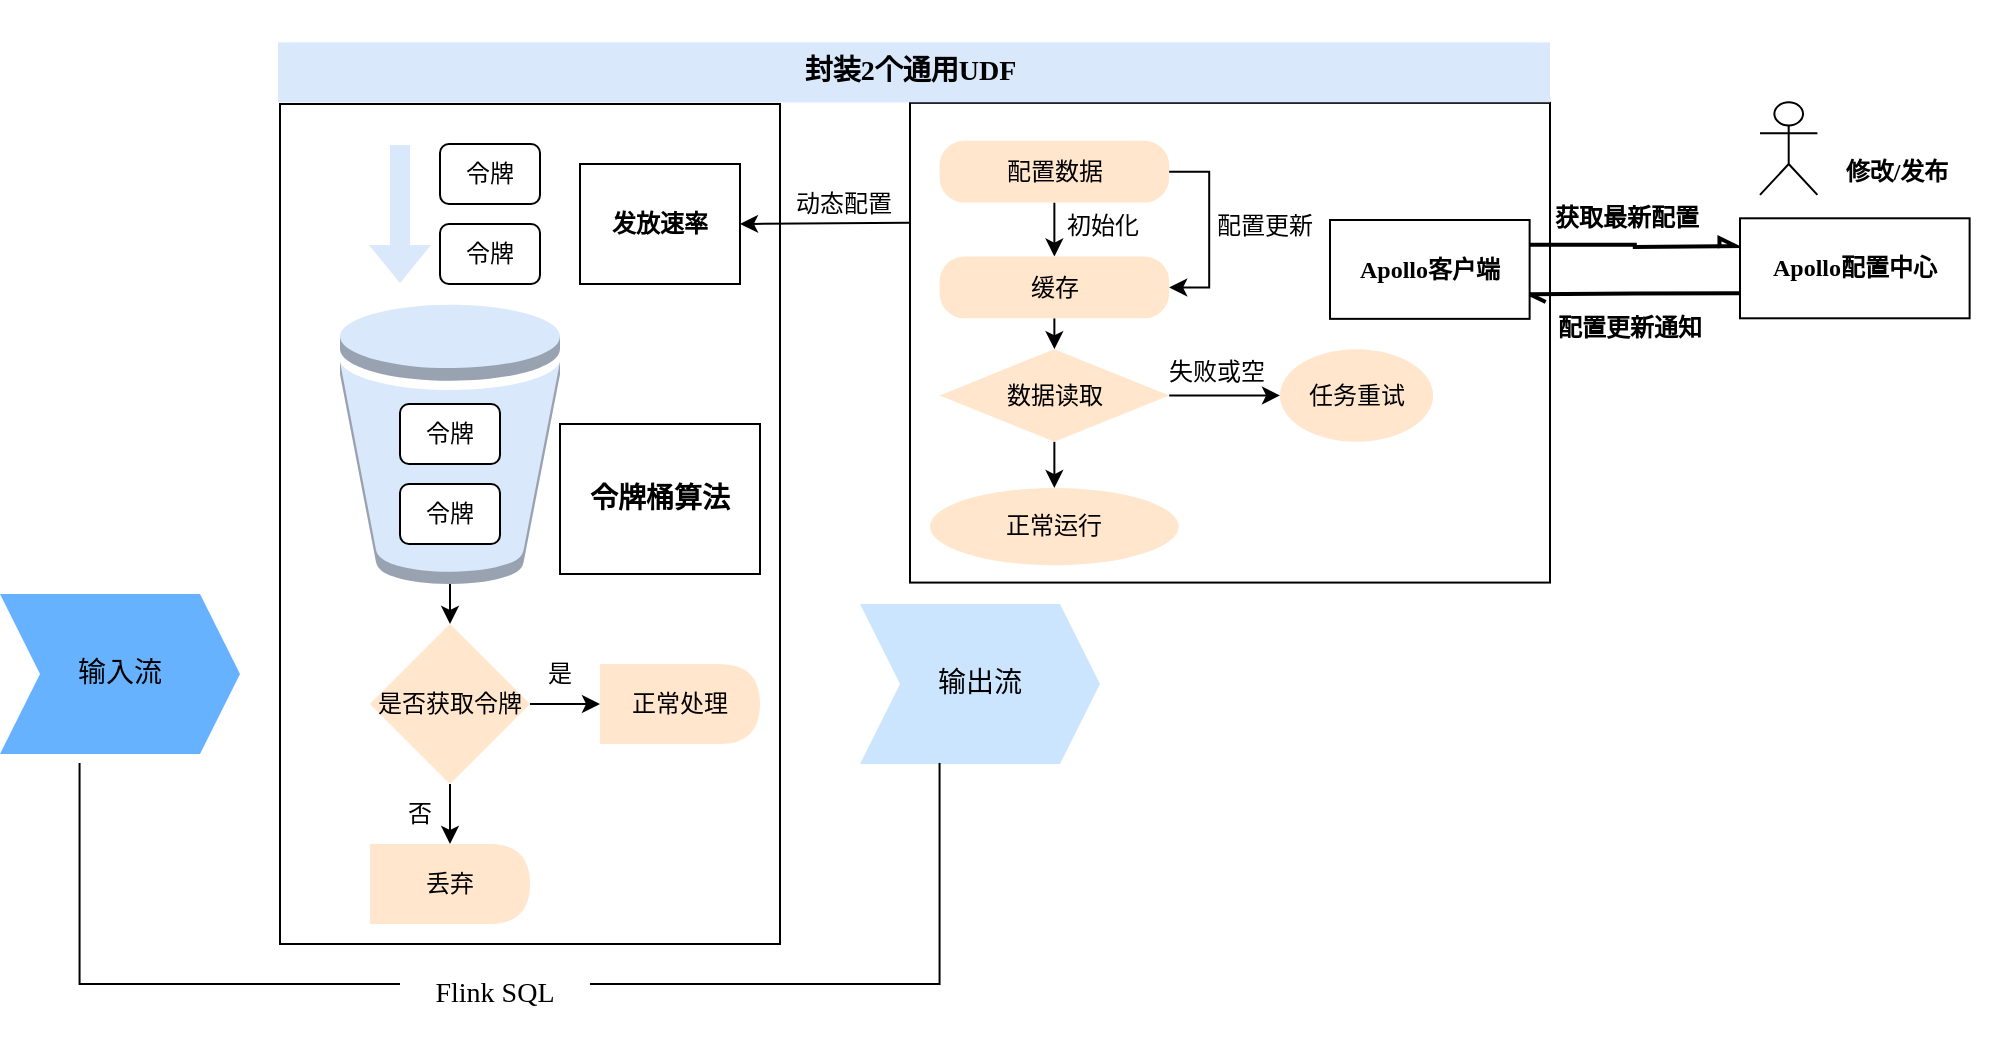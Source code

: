<mxfile version="20.8.23" type="github">
  <diagram name="第 1 页" id="ULvypwy22e18V9TjiU58">
    <mxGraphModel dx="1249" dy="1634" grid="1" gridSize="10" guides="1" tooltips="1" connect="1" arrows="1" fold="1" page="1" pageScale="1" pageWidth="827" pageHeight="1169" math="0" shadow="0">
      <root>
        <mxCell id="0" />
        <mxCell id="1" parent="0" />
        <mxCell id="KJgXVakToI8pzOq59cQv-19" value="" style="rounded=0;whiteSpace=wrap;html=1;strokeColor=default;fillColor=default;fontFamily=微软雅黑;" parent="1" vertex="1">
          <mxGeometry x="230" y="40" width="250" height="420" as="geometry" />
        </mxCell>
        <mxCell id="KJgXVakToI8pzOq59cQv-12" style="edgeStyle=orthogonalEdgeStyle;rounded=0;orthogonalLoop=1;jettySize=auto;html=1;exitX=0.5;exitY=1;exitDx=0;exitDy=0;exitPerimeter=0;entryX=0.5;entryY=0;entryDx=0;entryDy=0;fontFamily=微软雅黑;" parent="1" source="KJgXVakToI8pzOq59cQv-1" target="KJgXVakToI8pzOq59cQv-11" edge="1">
          <mxGeometry relative="1" as="geometry" />
        </mxCell>
        <mxCell id="KJgXVakToI8pzOq59cQv-1" value="" style="outlineConnect=0;dashed=0;verticalLabelPosition=bottom;verticalAlign=top;align=center;html=1;shape=mxgraph.aws3.bucket;fillColor=#dae8fc;strokeColor=#6c8ebf;fontFamily=微软雅黑;" parent="1" vertex="1">
          <mxGeometry x="260" y="140" width="110" height="140" as="geometry" />
        </mxCell>
        <mxCell id="KJgXVakToI8pzOq59cQv-3" value="令牌" style="rounded=1;whiteSpace=wrap;html=1;fillColor=default;strokeColor=default;fontFamily=微软雅黑;" parent="1" vertex="1">
          <mxGeometry x="290" y="230" width="50" height="30" as="geometry" />
        </mxCell>
        <mxCell id="KJgXVakToI8pzOq59cQv-7" value="令牌" style="rounded=1;whiteSpace=wrap;html=1;fillColor=default;strokeColor=default;fontFamily=微软雅黑;" parent="1" vertex="1">
          <mxGeometry x="290" y="190" width="50" height="30" as="geometry" />
        </mxCell>
        <mxCell id="KJgXVakToI8pzOq59cQv-8" value="" style="shape=flexArrow;endArrow=classic;html=1;rounded=0;strokeColor=none;fillColor=#dae8fc;fontFamily=微软雅黑;" parent="1" edge="1">
          <mxGeometry width="50" height="50" relative="1" as="geometry">
            <mxPoint x="290" y="60" as="sourcePoint" />
            <mxPoint x="290" y="130" as="targetPoint" />
          </mxGeometry>
        </mxCell>
        <mxCell id="KJgXVakToI8pzOq59cQv-9" value="令牌" style="rounded=1;whiteSpace=wrap;html=1;fillColor=default;strokeColor=default;fontFamily=微软雅黑;" parent="1" vertex="1">
          <mxGeometry x="310" y="60" width="50" height="30" as="geometry" />
        </mxCell>
        <mxCell id="KJgXVakToI8pzOq59cQv-10" value="令牌" style="rounded=1;whiteSpace=wrap;html=1;fillColor=default;strokeColor=default;fontFamily=微软雅黑;" parent="1" vertex="1">
          <mxGeometry x="310" y="100" width="50" height="30" as="geometry" />
        </mxCell>
        <mxCell id="KJgXVakToI8pzOq59cQv-15" style="edgeStyle=orthogonalEdgeStyle;rounded=0;orthogonalLoop=1;jettySize=auto;html=1;exitX=0.5;exitY=1;exitDx=0;exitDy=0;fontFamily=微软雅黑;" parent="1" source="KJgXVakToI8pzOq59cQv-11" target="KJgXVakToI8pzOq59cQv-14" edge="1">
          <mxGeometry relative="1" as="geometry" />
        </mxCell>
        <mxCell id="KJgXVakToI8pzOq59cQv-16" style="edgeStyle=orthogonalEdgeStyle;rounded=0;orthogonalLoop=1;jettySize=auto;html=1;exitX=1;exitY=0.5;exitDx=0;exitDy=0;fontFamily=微软雅黑;" parent="1" source="KJgXVakToI8pzOq59cQv-11" target="KJgXVakToI8pzOq59cQv-13" edge="1">
          <mxGeometry relative="1" as="geometry" />
        </mxCell>
        <mxCell id="KJgXVakToI8pzOq59cQv-11" value="是否获取令牌" style="rhombus;whiteSpace=wrap;html=1;strokeColor=none;fillColor=#ffe6cc;fontFamily=微软雅黑;" parent="1" vertex="1">
          <mxGeometry x="275" y="300" width="80" height="80" as="geometry" />
        </mxCell>
        <mxCell id="KJgXVakToI8pzOq59cQv-13" value="正常处理" style="shape=delay;whiteSpace=wrap;html=1;strokeColor=none;fillColor=#ffe6cc;fontFamily=微软雅黑;" parent="1" vertex="1">
          <mxGeometry x="390" y="320" width="80" height="40" as="geometry" />
        </mxCell>
        <mxCell id="KJgXVakToI8pzOq59cQv-14" value="丢弃" style="shape=delay;whiteSpace=wrap;html=1;strokeColor=none;fillColor=#ffe6cc;fontFamily=微软雅黑;" parent="1" vertex="1">
          <mxGeometry x="275" y="410" width="80" height="40" as="geometry" />
        </mxCell>
        <mxCell id="KJgXVakToI8pzOq59cQv-17" value="否" style="text;html=1;strokeColor=none;fillColor=none;align=center;verticalAlign=middle;whiteSpace=wrap;rounded=0;fontFamily=微软雅黑;" parent="1" vertex="1">
          <mxGeometry x="270" y="380" width="60" height="30" as="geometry" />
        </mxCell>
        <mxCell id="KJgXVakToI8pzOq59cQv-18" value="是" style="text;html=1;strokeColor=none;fillColor=none;align=center;verticalAlign=middle;whiteSpace=wrap;rounded=0;fontFamily=微软雅黑;" parent="1" vertex="1">
          <mxGeometry x="340" y="310" width="60" height="30" as="geometry" />
        </mxCell>
        <mxCell id="KJgXVakToI8pzOq59cQv-20" value="&lt;b&gt;&lt;font style=&quot;font-size: 14px;&quot;&gt;令牌桶算法&lt;/font&gt;&lt;/b&gt;" style="rounded=0;whiteSpace=wrap;html=1;strokeColor=default;fillColor=default;fontFamily=微软雅黑;" parent="1" vertex="1">
          <mxGeometry x="370" y="200" width="100" height="75" as="geometry" />
        </mxCell>
        <mxCell id="A8swzmO42QLtn4eCd1oP-51" value="" style="group;fontFamily=微软雅黑;" parent="1" vertex="1" connectable="0">
          <mxGeometry x="355" y="-11.57" width="740" height="523.146" as="geometry" />
        </mxCell>
        <mxCell id="A8swzmO42QLtn4eCd1oP-56" value="" style="rounded=0;whiteSpace=wrap;html=1;strokeColor=default;fillColor=default;fontFamily=微软雅黑;" parent="A8swzmO42QLtn4eCd1oP-51" vertex="1">
          <mxGeometry x="190" y="51" width="320" height="239.86" as="geometry" />
        </mxCell>
        <mxCell id="A8swzmO42QLtn4eCd1oP-80" style="edgeStyle=orthogonalEdgeStyle;rounded=0;orthogonalLoop=1;jettySize=auto;html=1;exitX=0.5;exitY=1;exitDx=0;exitDy=0;entryX=0.5;entryY=0;entryDx=0;entryDy=0;fontFamily=微软雅黑;" parent="A8swzmO42QLtn4eCd1oP-51" source="A8swzmO42QLtn4eCd1oP-40" target="A8swzmO42QLtn4eCd1oP-42" edge="1">
          <mxGeometry relative="1" as="geometry" />
        </mxCell>
        <mxCell id="A8swzmO42QLtn4eCd1oP-40" value="配置数据" style="rounded=1;whiteSpace=wrap;html=1;arcSize=40;fillColor=#ffe6cc;strokeColor=none;fontFamily=微软雅黑;" parent="A8swzmO42QLtn4eCd1oP-51" vertex="1">
          <mxGeometry x="204.784" y="70.003" width="114.806" height="30.857" as="geometry" />
        </mxCell>
        <mxCell id="A8swzmO42QLtn4eCd1oP-60" style="edgeStyle=orthogonalEdgeStyle;rounded=0;orthogonalLoop=1;jettySize=auto;html=1;exitX=0.5;exitY=1;exitDx=0;exitDy=0;entryX=0.5;entryY=0;entryDx=0;entryDy=0;fontFamily=微软雅黑;" parent="A8swzmO42QLtn4eCd1oP-51" source="A8swzmO42QLtn4eCd1oP-42" target="A8swzmO42QLtn4eCd1oP-43" edge="1">
          <mxGeometry relative="1" as="geometry" />
        </mxCell>
        <mxCell id="A8swzmO42QLtn4eCd1oP-42" value="缓存" style="rounded=1;whiteSpace=wrap;html=1;arcSize=40;fillColor=#ffe6cc;strokeColor=none;fontFamily=微软雅黑;" parent="A8swzmO42QLtn4eCd1oP-51" vertex="1">
          <mxGeometry x="204.784" y="127.86" width="114.806" height="30.857" as="geometry" />
        </mxCell>
        <mxCell id="A8swzmO42QLtn4eCd1oP-39" style="edgeStyle=orthogonalEdgeStyle;rounded=0;orthogonalLoop=1;jettySize=auto;html=1;exitX=1;exitY=0.5;exitDx=0;exitDy=0;entryX=1;entryY=0.5;entryDx=0;entryDy=0;strokeColor=#000000;fontFamily=微软雅黑;" parent="A8swzmO42QLtn4eCd1oP-51" source="A8swzmO42QLtn4eCd1oP-40" target="A8swzmO42QLtn4eCd1oP-42" edge="1">
          <mxGeometry relative="1" as="geometry" />
        </mxCell>
        <mxCell id="A8swzmO42QLtn4eCd1oP-61" style="edgeStyle=orthogonalEdgeStyle;rounded=0;orthogonalLoop=1;jettySize=auto;html=1;exitX=0.5;exitY=1;exitDx=0;exitDy=0;entryX=0.5;entryY=0;entryDx=0;entryDy=0;fontFamily=微软雅黑;" parent="A8swzmO42QLtn4eCd1oP-51" source="A8swzmO42QLtn4eCd1oP-43" target="A8swzmO42QLtn4eCd1oP-46" edge="1">
          <mxGeometry relative="1" as="geometry" />
        </mxCell>
        <mxCell id="A8swzmO42QLtn4eCd1oP-62" style="edgeStyle=orthogonalEdgeStyle;rounded=0;orthogonalLoop=1;jettySize=auto;html=1;exitX=1;exitY=0.5;exitDx=0;exitDy=0;entryX=0;entryY=0.5;entryDx=0;entryDy=0;fontFamily=微软雅黑;" parent="A8swzmO42QLtn4eCd1oP-51" source="A8swzmO42QLtn4eCd1oP-43" target="A8swzmO42QLtn4eCd1oP-47" edge="1">
          <mxGeometry relative="1" as="geometry" />
        </mxCell>
        <mxCell id="A8swzmO42QLtn4eCd1oP-43" value="数据读取" style="rhombus;whiteSpace=wrap;html=1;fillColor=#ffe6cc;strokeColor=none;fontFamily=微软雅黑;" parent="A8swzmO42QLtn4eCd1oP-51" vertex="1">
          <mxGeometry x="204.784" y="174.146" width="114.806" height="46.286" as="geometry" />
        </mxCell>
        <mxCell id="A8swzmO42QLtn4eCd1oP-46" value="正常运行" style="ellipse;whiteSpace=wrap;html=1;strokeColor=none;fillColor=#ffe6cc;fontFamily=微软雅黑;" parent="A8swzmO42QLtn4eCd1oP-51" vertex="1">
          <mxGeometry x="200.0" y="243.574" width="124.373" height="38.571" as="geometry" />
        </mxCell>
        <mxCell id="A8swzmO42QLtn4eCd1oP-47" value="任务重试" style="ellipse;whiteSpace=wrap;html=1;strokeColor=none;fillColor=#ffe6cc;fontFamily=微软雅黑;" parent="A8swzmO42QLtn4eCd1oP-51" vertex="1">
          <mxGeometry x="374.996" y="174.146" width="76.537" height="46.286" as="geometry" />
        </mxCell>
        <mxCell id="A8swzmO42QLtn4eCd1oP-49" value="配置更新" style="text;html=1;strokeColor=none;fillColor=none;align=center;verticalAlign=middle;whiteSpace=wrap;rounded=0;fontFamily=微软雅黑;" parent="A8swzmO42QLtn4eCd1oP-51" vertex="1">
          <mxGeometry x="329.157" y="100.86" width="76.537" height="23.143" as="geometry" />
        </mxCell>
        <mxCell id="A8swzmO42QLtn4eCd1oP-50" value="初始化" style="text;html=1;strokeColor=none;fillColor=none;align=center;verticalAlign=middle;whiteSpace=wrap;rounded=0;fontFamily=微软雅黑;" parent="A8swzmO42QLtn4eCd1oP-51" vertex="1">
          <mxGeometry x="247.836" y="100.86" width="76.537" height="23.143" as="geometry" />
        </mxCell>
        <mxCell id="A8swzmO42QLtn4eCd1oP-84" style="edgeStyle=orthogonalEdgeStyle;rounded=0;orthogonalLoop=1;jettySize=auto;html=1;exitX=1;exitY=0.25;exitDx=0;exitDy=0;fontSize=14;endArrow=async;endFill=0;fillColor=default;strokeWidth=2;fontFamily=微软雅黑;" parent="A8swzmO42QLtn4eCd1oP-51" source="A8swzmO42QLtn4eCd1oP-53" edge="1">
          <mxGeometry relative="1" as="geometry">
            <mxPoint x="605" y="122.57" as="targetPoint" />
          </mxGeometry>
        </mxCell>
        <mxCell id="A8swzmO42QLtn4eCd1oP-53" value="&lt;h4&gt;Apollo客户端&lt;/h4&gt;" style="rounded=0;whiteSpace=wrap;html=1;fontFamily=微软雅黑;" parent="A8swzmO42QLtn4eCd1oP-51" vertex="1">
          <mxGeometry x="400" y="109.57" width="99.81" height="49.43" as="geometry" />
        </mxCell>
        <mxCell id="A8swzmO42QLtn4eCd1oP-85" style="edgeStyle=orthogonalEdgeStyle;rounded=0;orthogonalLoop=1;jettySize=auto;html=1;exitX=0;exitY=0.75;exitDx=0;exitDy=0;entryX=1;entryY=0.75;entryDx=0;entryDy=0;strokeWidth=2;fontSize=14;endArrow=openAsync;endFill=0;fillColor=default;fontFamily=微软雅黑;" parent="A8swzmO42QLtn4eCd1oP-51" source="A8swzmO42QLtn4eCd1oP-54" target="A8swzmO42QLtn4eCd1oP-53" edge="1">
          <mxGeometry relative="1" as="geometry" />
        </mxCell>
        <mxCell id="A8swzmO42QLtn4eCd1oP-54" value="&lt;h4&gt;Apollo配置中心&lt;/h4&gt;" style="rounded=0;whiteSpace=wrap;html=1;fontFamily=微软雅黑;" parent="A8swzmO42QLtn4eCd1oP-51" vertex="1">
          <mxGeometry x="605" y="108.72" width="114.81" height="50" as="geometry" />
        </mxCell>
        <mxCell id="A8swzmO42QLtn4eCd1oP-79" value="失败或空" style="text;html=1;strokeColor=none;fillColor=none;align=center;verticalAlign=middle;whiteSpace=wrap;rounded=0;fontFamily=微软雅黑;" parent="A8swzmO42QLtn4eCd1oP-51" vertex="1">
          <mxGeometry x="304.996" y="174.15" width="76.537" height="23.143" as="geometry" />
        </mxCell>
        <mxCell id="A8swzmO42QLtn4eCd1oP-35" value="&lt;h4&gt;配置更新通知&lt;/h4&gt;" style="text;html=1;strokeColor=none;fillColor=none;align=center;verticalAlign=middle;whiteSpace=wrap;rounded=0;fontFamily=微软雅黑;" parent="A8swzmO42QLtn4eCd1oP-51" vertex="1">
          <mxGeometry x="510" y="151.57" width="80" height="23.14" as="geometry" />
        </mxCell>
        <mxCell id="A8swzmO42QLtn4eCd1oP-37" value="&lt;h4&gt;修改/发布&lt;/h4&gt;" style="text;html=1;strokeColor=none;fillColor=none;align=center;verticalAlign=middle;whiteSpace=wrap;rounded=0;fontFamily=微软雅黑;" parent="A8swzmO42QLtn4eCd1oP-51" vertex="1">
          <mxGeometry x="655.003" y="73.86" width="57.403" height="23.143" as="geometry" />
        </mxCell>
        <mxCell id="A8swzmO42QLtn4eCd1oP-55" value="" style="shape=umlActor;verticalLabelPosition=bottom;verticalAlign=top;html=1;outlineConnect=0;fontFamily=微软雅黑;" parent="A8swzmO42QLtn4eCd1oP-51" vertex="1">
          <mxGeometry x="615.002" y="50.72" width="28.701" height="46.286" as="geometry" />
        </mxCell>
        <mxCell id="A8swzmO42QLtn4eCd1oP-36" value="&lt;h4&gt;获取最新配置&lt;/h4&gt;" style="text;html=1;strokeColor=none;fillColor=none;align=center;verticalAlign=middle;whiteSpace=wrap;rounded=0;fontFamily=微软雅黑;" parent="A8swzmO42QLtn4eCd1oP-51" vertex="1">
          <mxGeometry x="509.997" y="97.006" width="76.537" height="23.143" as="geometry" />
        </mxCell>
        <mxCell id="A8swzmO42QLtn4eCd1oP-91" value="输出流" style="shape=step;perimeter=stepPerimeter;whiteSpace=wrap;html=1;fixedSize=1;strokeColor=none;fontSize=14;fillColor=#CCE5FF;fontFamily=微软雅黑;" parent="A8swzmO42QLtn4eCd1oP-51" vertex="1">
          <mxGeometry x="165" y="301.57" width="120" height="80" as="geometry" />
        </mxCell>
        <mxCell id="A8swzmO42QLtn4eCd1oP-93" value="&lt;b&gt;封装2个通用UDF&amp;nbsp;&lt;/b&gt;" style="text;html=1;strokeColor=none;fillColor=#dae8fc;align=center;verticalAlign=middle;whiteSpace=wrap;rounded=0;fontSize=14;fontFamily=微软雅黑;" parent="A8swzmO42QLtn4eCd1oP-51" vertex="1">
          <mxGeometry x="-126" y="20.72" width="636" height="30" as="geometry" />
        </mxCell>
        <mxCell id="gAq_mY_lfWJSddiy2t2e-4" value="&lt;font style=&quot;font-size: 12px;&quot;&gt;动态配置&lt;/font&gt;" style="text;html=1;strokeColor=none;fillColor=none;align=center;verticalAlign=middle;whiteSpace=wrap;rounded=0;fontSize=14;fontFamily=微软雅黑;" vertex="1" parent="A8swzmO42QLtn4eCd1oP-51">
          <mxGeometry x="132" y="97" width="50" height="8.72" as="geometry" />
        </mxCell>
        <mxCell id="A8swzmO42QLtn4eCd1oP-94" value="" style="shape=partialRectangle;whiteSpace=wrap;html=1;bottom=1;right=1;left=1;top=0;fillColor=none;routingCenterX=-0.5;strokeColor=default;fontSize=14;fontFamily=微软雅黑;" parent="A8swzmO42QLtn4eCd1oP-51" vertex="1">
          <mxGeometry x="-225.22" y="381.57" width="430" height="110" as="geometry" />
        </mxCell>
        <mxCell id="A8swzmO42QLtn4eCd1oP-95" value="Flink SQL" style="text;html=1;strokeColor=none;fillColor=default;align=center;verticalAlign=middle;whiteSpace=wrap;rounded=0;fontSize=14;fontFamily=微软雅黑;" parent="A8swzmO42QLtn4eCd1oP-51" vertex="1">
          <mxGeometry x="-65" y="481.57" width="95" height="30" as="geometry" />
        </mxCell>
        <mxCell id="A8swzmO42QLtn4eCd1oP-52" value="&lt;b&gt;发放速率&lt;/b&gt;" style="rounded=0;whiteSpace=wrap;html=1;strokeColor=default;fillColor=default;fontFamily=微软雅黑;" parent="1" vertex="1">
          <mxGeometry x="380" y="70" width="80" height="60" as="geometry" />
        </mxCell>
        <mxCell id="A8swzmO42QLtn4eCd1oP-90" value="输入流" style="shape=step;perimeter=stepPerimeter;whiteSpace=wrap;html=1;fixedSize=1;strokeColor=none;fontSize=14;fillColor=#66B2FF;fontFamily=微软雅黑;" parent="1" vertex="1">
          <mxGeometry x="90" y="285" width="120" height="80" as="geometry" />
        </mxCell>
        <mxCell id="gAq_mY_lfWJSddiy2t2e-3" value="" style="endArrow=classic;html=1;rounded=0;sketch=0;strokeColor=default;strokeWidth=1;fontFamily=微软雅黑;fontSize=14;fillColor=none;exitX=0;exitY=0.25;exitDx=0;exitDy=0;" edge="1" parent="1" source="A8swzmO42QLtn4eCd1oP-56">
          <mxGeometry width="50" height="50" relative="1" as="geometry">
            <mxPoint x="70" y="150" as="sourcePoint" />
            <mxPoint x="460" y="100" as="targetPoint" />
          </mxGeometry>
        </mxCell>
      </root>
    </mxGraphModel>
  </diagram>
</mxfile>
